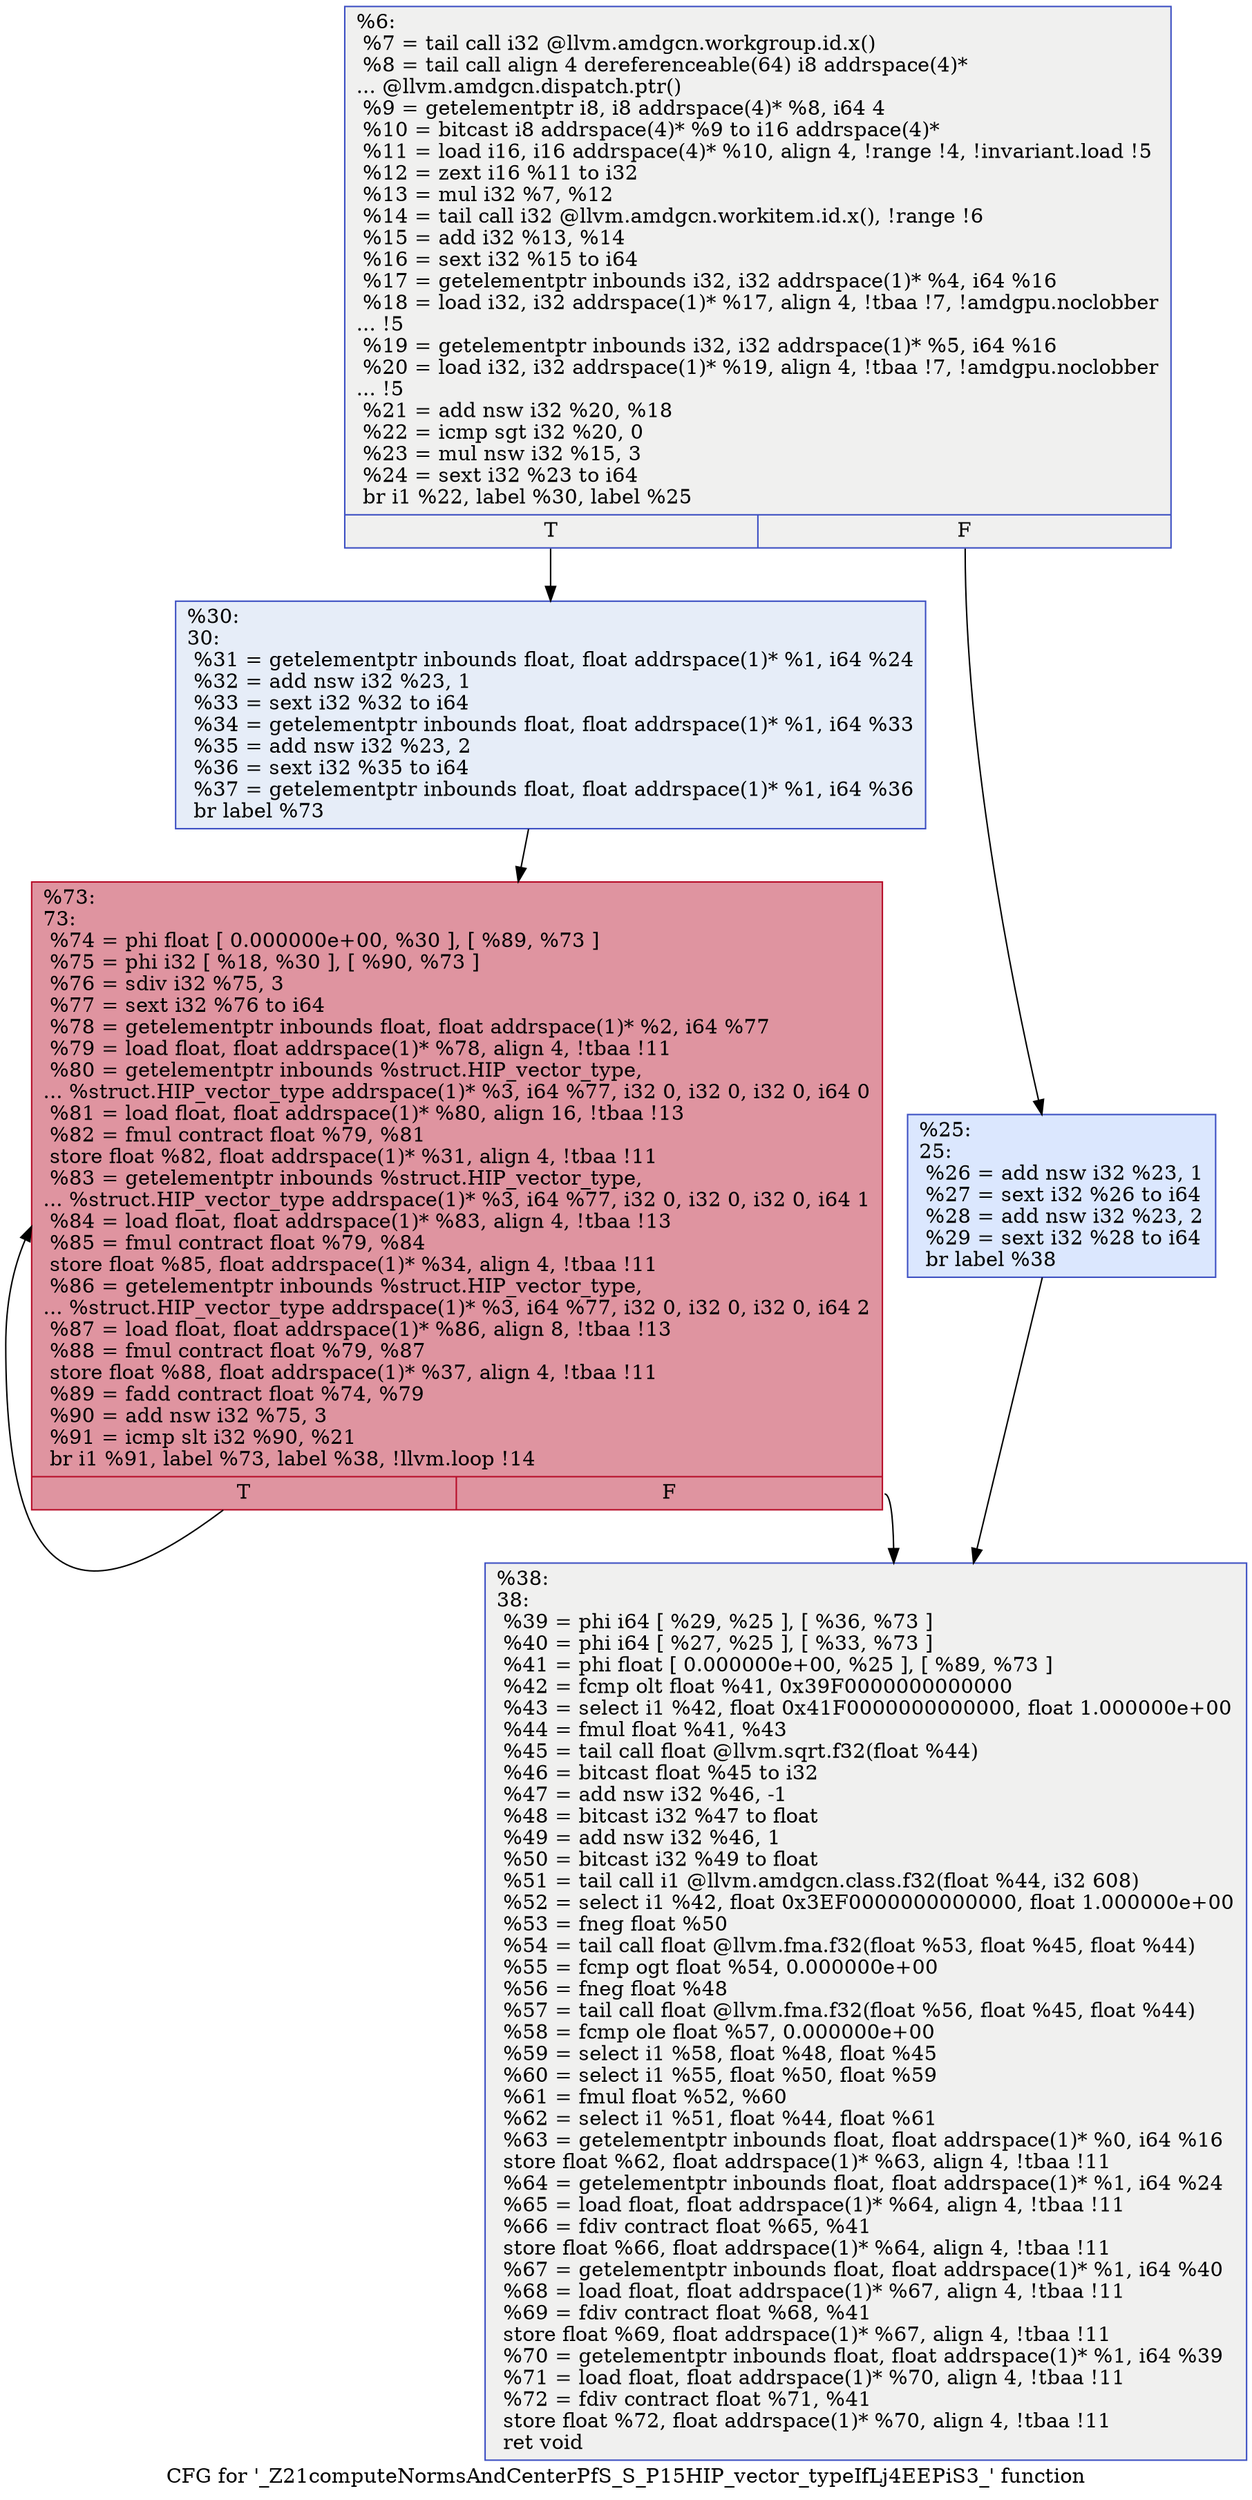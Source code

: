 digraph "CFG for '_Z21computeNormsAndCenterPfS_S_P15HIP_vector_typeIfLj4EEPiS3_' function" {
	label="CFG for '_Z21computeNormsAndCenterPfS_S_P15HIP_vector_typeIfLj4EEPiS3_' function";

	Node0x6083cb0 [shape=record,color="#3d50c3ff", style=filled, fillcolor="#dedcdb70",label="{%6:\l  %7 = tail call i32 @llvm.amdgcn.workgroup.id.x()\l  %8 = tail call align 4 dereferenceable(64) i8 addrspace(4)*\l... @llvm.amdgcn.dispatch.ptr()\l  %9 = getelementptr i8, i8 addrspace(4)* %8, i64 4\l  %10 = bitcast i8 addrspace(4)* %9 to i16 addrspace(4)*\l  %11 = load i16, i16 addrspace(4)* %10, align 4, !range !4, !invariant.load !5\l  %12 = zext i16 %11 to i32\l  %13 = mul i32 %7, %12\l  %14 = tail call i32 @llvm.amdgcn.workitem.id.x(), !range !6\l  %15 = add i32 %13, %14\l  %16 = sext i32 %15 to i64\l  %17 = getelementptr inbounds i32, i32 addrspace(1)* %4, i64 %16\l  %18 = load i32, i32 addrspace(1)* %17, align 4, !tbaa !7, !amdgpu.noclobber\l... !5\l  %19 = getelementptr inbounds i32, i32 addrspace(1)* %5, i64 %16\l  %20 = load i32, i32 addrspace(1)* %19, align 4, !tbaa !7, !amdgpu.noclobber\l... !5\l  %21 = add nsw i32 %20, %18\l  %22 = icmp sgt i32 %20, 0\l  %23 = mul nsw i32 %15, 3\l  %24 = sext i32 %23 to i64\l  br i1 %22, label %30, label %25\l|{<s0>T|<s1>F}}"];
	Node0x6083cb0:s0 -> Node0x6086e50;
	Node0x6083cb0:s1 -> Node0x6086ee0;
	Node0x6086ee0 [shape=record,color="#3d50c3ff", style=filled, fillcolor="#aec9fc70",label="{%25:\l25:                                               \l  %26 = add nsw i32 %23, 1\l  %27 = sext i32 %26 to i64\l  %28 = add nsw i32 %23, 2\l  %29 = sext i32 %28 to i64\l  br label %38\l}"];
	Node0x6086ee0 -> Node0x6087280;
	Node0x6086e50 [shape=record,color="#3d50c3ff", style=filled, fillcolor="#c7d7f070",label="{%30:\l30:                                               \l  %31 = getelementptr inbounds float, float addrspace(1)* %1, i64 %24\l  %32 = add nsw i32 %23, 1\l  %33 = sext i32 %32 to i64\l  %34 = getelementptr inbounds float, float addrspace(1)* %1, i64 %33\l  %35 = add nsw i32 %23, 2\l  %36 = sext i32 %35 to i64\l  %37 = getelementptr inbounds float, float addrspace(1)* %1, i64 %36\l  br label %73\l}"];
	Node0x6086e50 -> Node0x6087820;
	Node0x6087280 [shape=record,color="#3d50c3ff", style=filled, fillcolor="#dedcdb70",label="{%38:\l38:                                               \l  %39 = phi i64 [ %29, %25 ], [ %36, %73 ]\l  %40 = phi i64 [ %27, %25 ], [ %33, %73 ]\l  %41 = phi float [ 0.000000e+00, %25 ], [ %89, %73 ]\l  %42 = fcmp olt float %41, 0x39F0000000000000\l  %43 = select i1 %42, float 0x41F0000000000000, float 1.000000e+00\l  %44 = fmul float %41, %43\l  %45 = tail call float @llvm.sqrt.f32(float %44)\l  %46 = bitcast float %45 to i32\l  %47 = add nsw i32 %46, -1\l  %48 = bitcast i32 %47 to float\l  %49 = add nsw i32 %46, 1\l  %50 = bitcast i32 %49 to float\l  %51 = tail call i1 @llvm.amdgcn.class.f32(float %44, i32 608)\l  %52 = select i1 %42, float 0x3EF0000000000000, float 1.000000e+00\l  %53 = fneg float %50\l  %54 = tail call float @llvm.fma.f32(float %53, float %45, float %44)\l  %55 = fcmp ogt float %54, 0.000000e+00\l  %56 = fneg float %48\l  %57 = tail call float @llvm.fma.f32(float %56, float %45, float %44)\l  %58 = fcmp ole float %57, 0.000000e+00\l  %59 = select i1 %58, float %48, float %45\l  %60 = select i1 %55, float %50, float %59\l  %61 = fmul float %52, %60\l  %62 = select i1 %51, float %44, float %61\l  %63 = getelementptr inbounds float, float addrspace(1)* %0, i64 %16\l  store float %62, float addrspace(1)* %63, align 4, !tbaa !11\l  %64 = getelementptr inbounds float, float addrspace(1)* %1, i64 %24\l  %65 = load float, float addrspace(1)* %64, align 4, !tbaa !11\l  %66 = fdiv contract float %65, %41\l  store float %66, float addrspace(1)* %64, align 4, !tbaa !11\l  %67 = getelementptr inbounds float, float addrspace(1)* %1, i64 %40\l  %68 = load float, float addrspace(1)* %67, align 4, !tbaa !11\l  %69 = fdiv contract float %68, %41\l  store float %69, float addrspace(1)* %67, align 4, !tbaa !11\l  %70 = getelementptr inbounds float, float addrspace(1)* %1, i64 %39\l  %71 = load float, float addrspace(1)* %70, align 4, !tbaa !11\l  %72 = fdiv contract float %71, %41\l  store float %72, float addrspace(1)* %70, align 4, !tbaa !11\l  ret void\l}"];
	Node0x6087820 [shape=record,color="#b70d28ff", style=filled, fillcolor="#b70d2870",label="{%73:\l73:                                               \l  %74 = phi float [ 0.000000e+00, %30 ], [ %89, %73 ]\l  %75 = phi i32 [ %18, %30 ], [ %90, %73 ]\l  %76 = sdiv i32 %75, 3\l  %77 = sext i32 %76 to i64\l  %78 = getelementptr inbounds float, float addrspace(1)* %2, i64 %77\l  %79 = load float, float addrspace(1)* %78, align 4, !tbaa !11\l  %80 = getelementptr inbounds %struct.HIP_vector_type,\l... %struct.HIP_vector_type addrspace(1)* %3, i64 %77, i32 0, i32 0, i32 0, i64 0\l  %81 = load float, float addrspace(1)* %80, align 16, !tbaa !13\l  %82 = fmul contract float %79, %81\l  store float %82, float addrspace(1)* %31, align 4, !tbaa !11\l  %83 = getelementptr inbounds %struct.HIP_vector_type,\l... %struct.HIP_vector_type addrspace(1)* %3, i64 %77, i32 0, i32 0, i32 0, i64 1\l  %84 = load float, float addrspace(1)* %83, align 4, !tbaa !13\l  %85 = fmul contract float %79, %84\l  store float %85, float addrspace(1)* %34, align 4, !tbaa !11\l  %86 = getelementptr inbounds %struct.HIP_vector_type,\l... %struct.HIP_vector_type addrspace(1)* %3, i64 %77, i32 0, i32 0, i32 0, i64 2\l  %87 = load float, float addrspace(1)* %86, align 8, !tbaa !13\l  %88 = fmul contract float %79, %87\l  store float %88, float addrspace(1)* %37, align 4, !tbaa !11\l  %89 = fadd contract float %74, %79\l  %90 = add nsw i32 %75, 3\l  %91 = icmp slt i32 %90, %21\l  br i1 %91, label %73, label %38, !llvm.loop !14\l|{<s0>T|<s1>F}}"];
	Node0x6087820:s0 -> Node0x6087820;
	Node0x6087820:s1 -> Node0x6087280;
}
